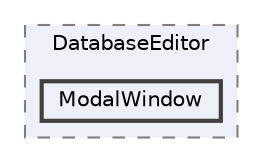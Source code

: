 digraph "C:/Users/むずでょ/Documents/Unity Projects/RMU-1-00-00-Research/Assets/RPGMaker/Codebase/Editor/DatabaseEditor/ModalWindow"
{
 // LATEX_PDF_SIZE
  bgcolor="transparent";
  edge [fontname=Helvetica,fontsize=10,labelfontname=Helvetica,labelfontsize=10];
  node [fontname=Helvetica,fontsize=10,shape=box,height=0.2,width=0.4];
  compound=true
  subgraph clusterdir_0e80e191c933564f5c1649dd5514e6d7 {
    graph [ bgcolor="#edf0f7", pencolor="grey50", label="DatabaseEditor", fontname=Helvetica,fontsize=10 style="filled,dashed", URL="dir_0e80e191c933564f5c1649dd5514e6d7.html",tooltip=""]
  dir_6b72231c779cbcea35de390fcc95c2e2 [label="ModalWindow", fillcolor="#edf0f7", color="grey25", style="filled,bold", URL="dir_6b72231c779cbcea35de390fcc95c2e2.html",tooltip=""];
  }
}
